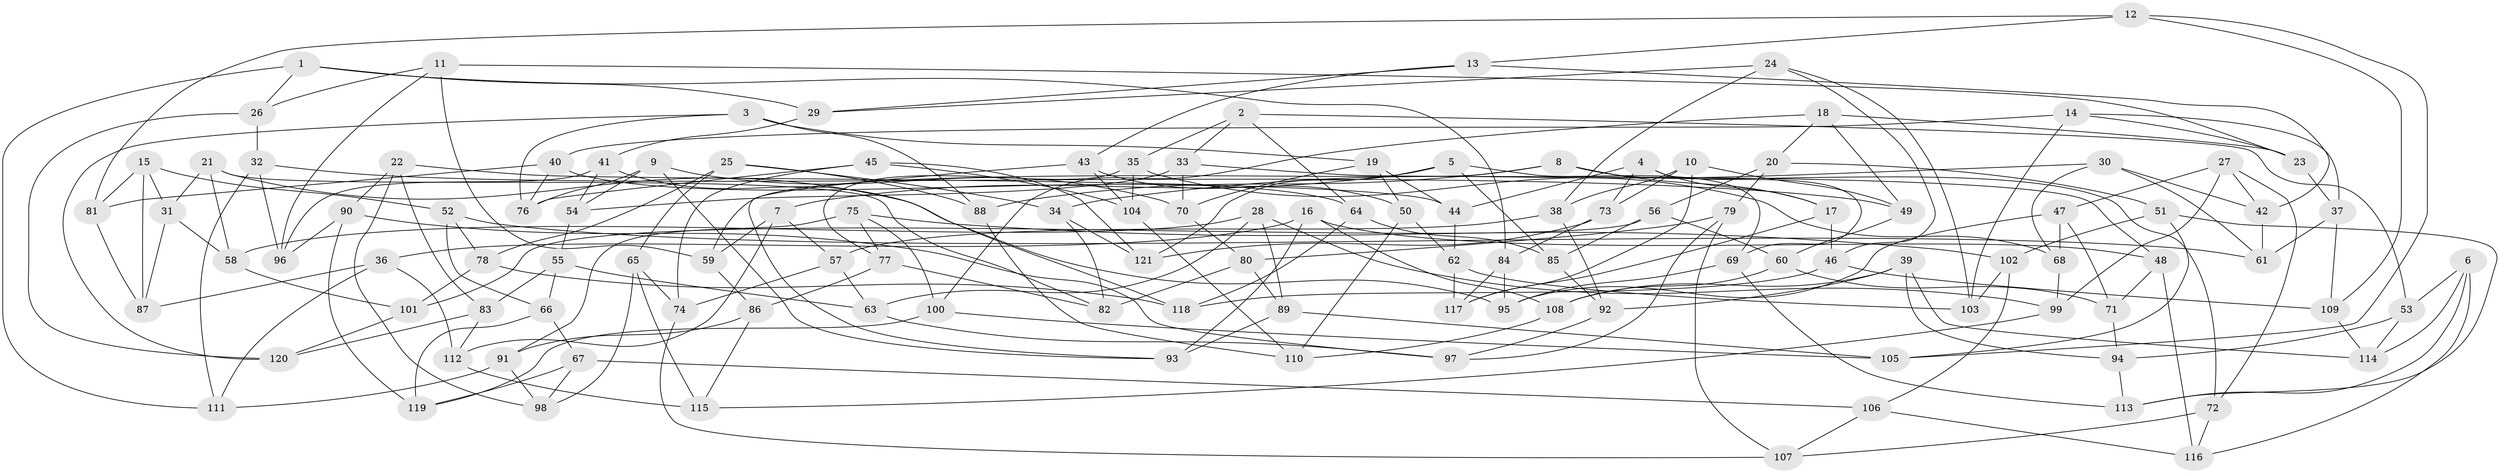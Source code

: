 // coarse degree distribution, {4: 0.7023809523809523, 3: 0.05952380952380952, 2: 0.011904761904761904, 5: 0.09523809523809523, 7: 0.023809523809523808, 8: 0.07142857142857142, 6: 0.023809523809523808, 9: 0.011904761904761904}
// Generated by graph-tools (version 1.1) at 2025/01/03/04/25 22:01:12]
// undirected, 121 vertices, 242 edges
graph export_dot {
graph [start="1"]
  node [color=gray90,style=filled];
  1;
  2;
  3;
  4;
  5;
  6;
  7;
  8;
  9;
  10;
  11;
  12;
  13;
  14;
  15;
  16;
  17;
  18;
  19;
  20;
  21;
  22;
  23;
  24;
  25;
  26;
  27;
  28;
  29;
  30;
  31;
  32;
  33;
  34;
  35;
  36;
  37;
  38;
  39;
  40;
  41;
  42;
  43;
  44;
  45;
  46;
  47;
  48;
  49;
  50;
  51;
  52;
  53;
  54;
  55;
  56;
  57;
  58;
  59;
  60;
  61;
  62;
  63;
  64;
  65;
  66;
  67;
  68;
  69;
  70;
  71;
  72;
  73;
  74;
  75;
  76;
  77;
  78;
  79;
  80;
  81;
  82;
  83;
  84;
  85;
  86;
  87;
  88;
  89;
  90;
  91;
  92;
  93;
  94;
  95;
  96;
  97;
  98;
  99;
  100;
  101;
  102;
  103;
  104;
  105;
  106;
  107;
  108;
  109;
  110;
  111;
  112;
  113;
  114;
  115;
  116;
  117;
  118;
  119;
  120;
  121;
  1 -- 84;
  1 -- 26;
  1 -- 29;
  1 -- 111;
  2 -- 53;
  2 -- 64;
  2 -- 33;
  2 -- 35;
  3 -- 88;
  3 -- 19;
  3 -- 76;
  3 -- 120;
  4 -- 69;
  4 -- 17;
  4 -- 73;
  4 -- 44;
  5 -- 69;
  5 -- 85;
  5 -- 7;
  5 -- 121;
  6 -- 53;
  6 -- 114;
  6 -- 113;
  6 -- 116;
  7 -- 112;
  7 -- 59;
  7 -- 57;
  8 -- 17;
  8 -- 88;
  8 -- 59;
  8 -- 72;
  9 -- 54;
  9 -- 76;
  9 -- 70;
  9 -- 93;
  10 -- 117;
  10 -- 73;
  10 -- 38;
  10 -- 49;
  11 -- 96;
  11 -- 23;
  11 -- 26;
  11 -- 59;
  12 -- 13;
  12 -- 81;
  12 -- 105;
  12 -- 109;
  13 -- 42;
  13 -- 29;
  13 -- 43;
  14 -- 23;
  14 -- 37;
  14 -- 40;
  14 -- 103;
  15 -- 52;
  15 -- 81;
  15 -- 87;
  15 -- 31;
  16 -- 108;
  16 -- 48;
  16 -- 36;
  16 -- 93;
  17 -- 117;
  17 -- 46;
  18 -- 23;
  18 -- 100;
  18 -- 49;
  18 -- 20;
  19 -- 44;
  19 -- 50;
  19 -- 70;
  20 -- 56;
  20 -- 51;
  20 -- 79;
  21 -- 31;
  21 -- 58;
  21 -- 82;
  21 -- 95;
  22 -- 90;
  22 -- 98;
  22 -- 83;
  22 -- 44;
  23 -- 37;
  24 -- 38;
  24 -- 46;
  24 -- 103;
  24 -- 29;
  25 -- 34;
  25 -- 78;
  25 -- 88;
  25 -- 65;
  26 -- 32;
  26 -- 120;
  27 -- 47;
  27 -- 99;
  27 -- 72;
  27 -- 42;
  28 -- 63;
  28 -- 99;
  28 -- 58;
  28 -- 89;
  29 -- 41;
  30 -- 68;
  30 -- 61;
  30 -- 34;
  30 -- 42;
  31 -- 87;
  31 -- 58;
  32 -- 96;
  32 -- 49;
  32 -- 111;
  33 -- 48;
  33 -- 54;
  33 -- 70;
  34 -- 82;
  34 -- 121;
  35 -- 77;
  35 -- 68;
  35 -- 104;
  36 -- 87;
  36 -- 111;
  36 -- 112;
  37 -- 61;
  37 -- 109;
  38 -- 92;
  38 -- 57;
  39 -- 94;
  39 -- 92;
  39 -- 108;
  39 -- 114;
  40 -- 64;
  40 -- 81;
  40 -- 76;
  41 -- 96;
  41 -- 118;
  41 -- 54;
  42 -- 61;
  43 -- 50;
  43 -- 93;
  43 -- 104;
  44 -- 62;
  45 -- 74;
  45 -- 76;
  45 -- 121;
  45 -- 104;
  46 -- 109;
  46 -- 118;
  47 -- 95;
  47 -- 68;
  47 -- 71;
  48 -- 71;
  48 -- 116;
  49 -- 60;
  50 -- 62;
  50 -- 110;
  51 -- 113;
  51 -- 102;
  51 -- 105;
  52 -- 78;
  52 -- 66;
  52 -- 61;
  53 -- 114;
  53 -- 94;
  54 -- 55;
  55 -- 83;
  55 -- 63;
  55 -- 66;
  56 -- 101;
  56 -- 60;
  56 -- 85;
  57 -- 63;
  57 -- 74;
  58 -- 101;
  59 -- 86;
  60 -- 108;
  60 -- 71;
  62 -- 103;
  62 -- 117;
  63 -- 97;
  64 -- 85;
  64 -- 118;
  65 -- 98;
  65 -- 74;
  65 -- 115;
  66 -- 67;
  66 -- 119;
  67 -- 106;
  67 -- 98;
  67 -- 119;
  68 -- 99;
  69 -- 113;
  69 -- 95;
  70 -- 80;
  71 -- 94;
  72 -- 107;
  72 -- 116;
  73 -- 121;
  73 -- 84;
  74 -- 107;
  75 -- 100;
  75 -- 77;
  75 -- 102;
  75 -- 91;
  77 -- 82;
  77 -- 86;
  78 -- 101;
  78 -- 118;
  79 -- 80;
  79 -- 107;
  79 -- 97;
  80 -- 82;
  80 -- 89;
  81 -- 87;
  83 -- 120;
  83 -- 112;
  84 -- 95;
  84 -- 117;
  85 -- 92;
  86 -- 91;
  86 -- 115;
  88 -- 110;
  89 -- 105;
  89 -- 93;
  90 -- 119;
  90 -- 96;
  90 -- 97;
  91 -- 111;
  91 -- 98;
  92 -- 97;
  94 -- 113;
  99 -- 115;
  100 -- 105;
  100 -- 119;
  101 -- 120;
  102 -- 103;
  102 -- 106;
  104 -- 110;
  106 -- 116;
  106 -- 107;
  108 -- 110;
  109 -- 114;
  112 -- 115;
}
